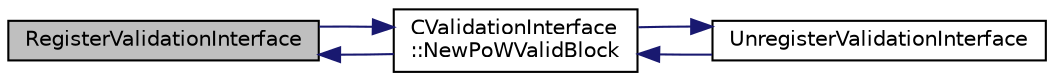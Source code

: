 digraph "RegisterValidationInterface"
{
  edge [fontname="Helvetica",fontsize="10",labelfontname="Helvetica",labelfontsize="10"];
  node [fontname="Helvetica",fontsize="10",shape=record];
  rankdir="LR";
  Node55 [label="RegisterValidationInterface",height=0.2,width=0.4,color="black", fillcolor="grey75", style="filled", fontcolor="black"];
  Node55 -> Node56 [dir="back",color="midnightblue",fontsize="10",style="solid",fontname="Helvetica"];
  Node56 [label="CValidationInterface\l::NewPoWValidBlock",height=0.2,width=0.4,color="black", fillcolor="white", style="filled",URL="$d6/dbb/class_c_validation_interface.html#a07bcbde7de90f5cfbc76f185465d4281"];
  Node56 -> Node55 [dir="back",color="midnightblue",fontsize="10",style="solid",fontname="Helvetica"];
  Node56 -> Node57 [dir="back",color="midnightblue",fontsize="10",style="solid",fontname="Helvetica"];
  Node57 [label="UnregisterValidationInterface",height=0.2,width=0.4,color="black", fillcolor="white", style="filled",URL="$de/d35/validationinterface_8h.html#a5e1776de1f87b4d045e9e2a198236b63",tooltip="Unregister a wallet from core. "];
  Node57 -> Node56 [dir="back",color="midnightblue",fontsize="10",style="solid",fontname="Helvetica"];
}
